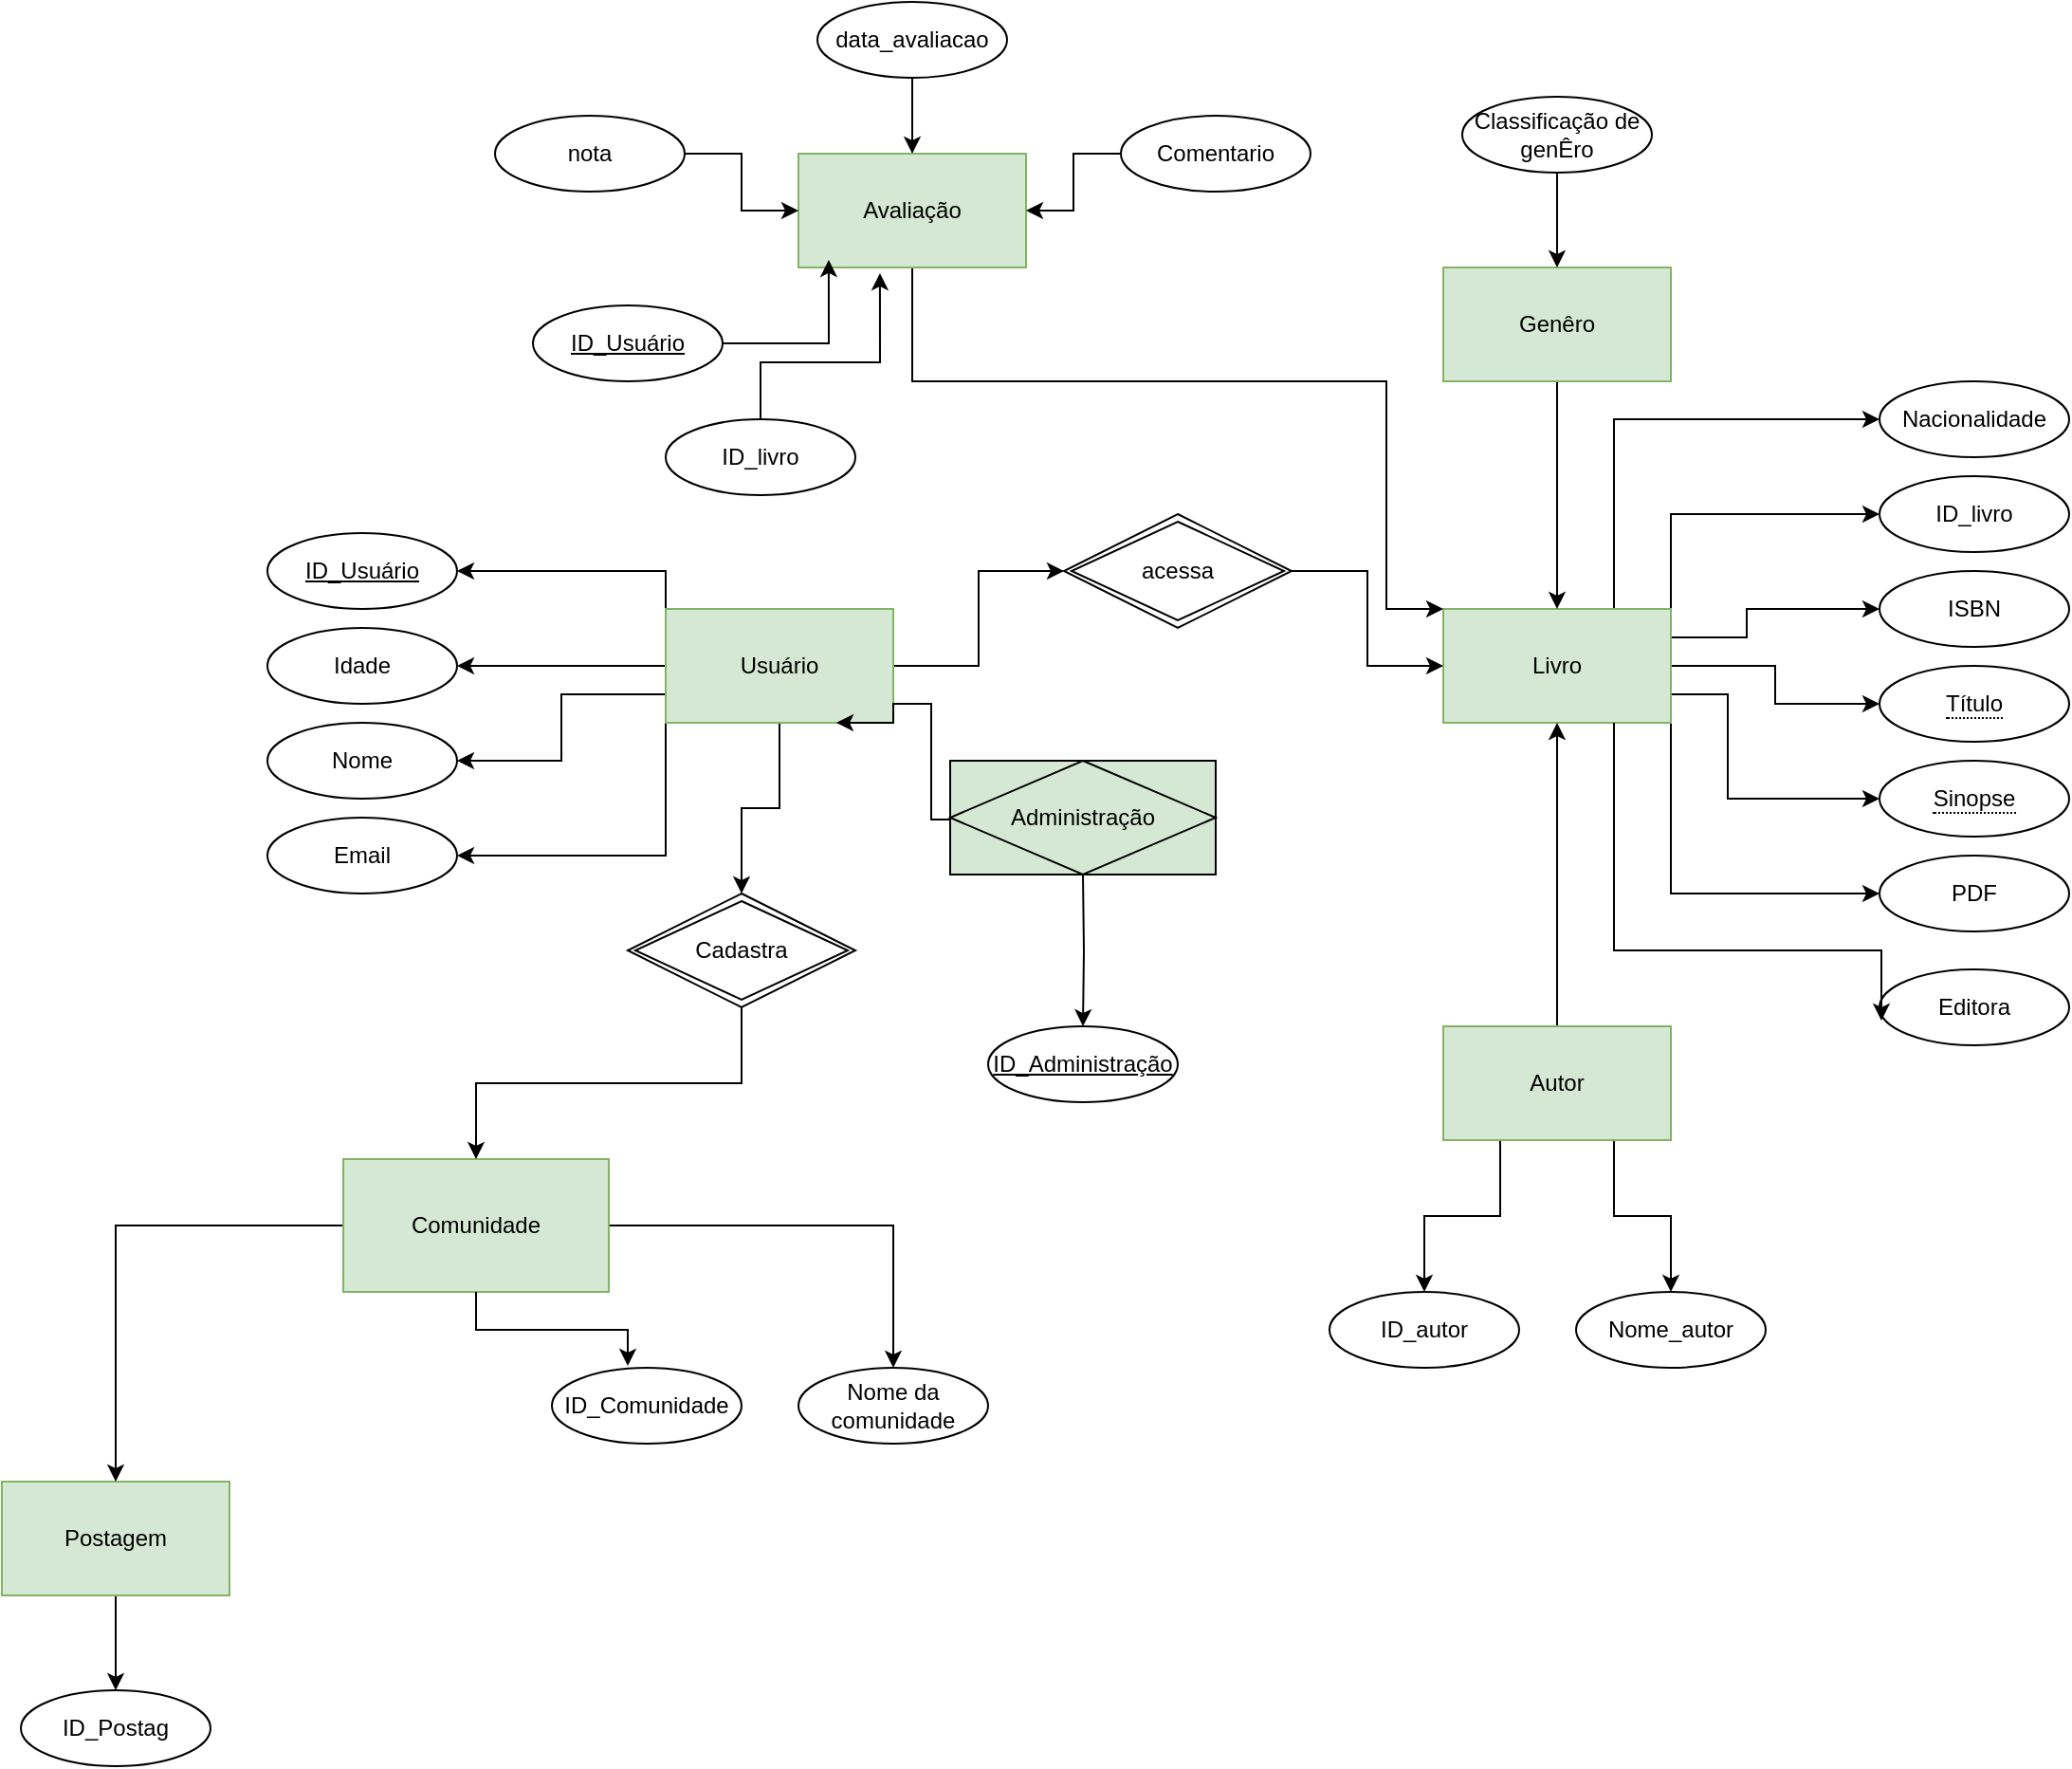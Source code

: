 <mxfile version="28.0.7">
  <diagram name="Página-1" id="8a9MDbCPGd2QX_-oFiBN">
    <mxGraphModel dx="2253" dy="1954" grid="1" gridSize="10" guides="1" tooltips="1" connect="1" arrows="1" fold="1" page="1" pageScale="1" pageWidth="827" pageHeight="1169" background="#FFFFFF" math="0" shadow="0">
      <root>
        <mxCell id="0" />
        <mxCell id="1" parent="0" />
        <mxCell id="McQdbodkJSRWktsnhfyt-24" value="ID_livro" style="ellipse;whiteSpace=wrap;html=1;align=center;" vertex="1" parent="1">
          <mxGeometry x="660" y="-30" width="100" height="40" as="geometry" />
        </mxCell>
        <mxCell id="McQdbodkJSRWktsnhfyt-25" value="&lt;span style=&quot;border-bottom: 1px dotted&quot;&gt;Sinopse&lt;/span&gt;" style="ellipse;whiteSpace=wrap;html=1;align=center;" vertex="1" parent="1">
          <mxGeometry x="660" y="120" width="100" height="40" as="geometry" />
        </mxCell>
        <mxCell id="McQdbodkJSRWktsnhfyt-26" value="PDF" style="ellipse;whiteSpace=wrap;html=1;align=center;" vertex="1" parent="1">
          <mxGeometry x="660" y="170" width="100" height="40" as="geometry" />
        </mxCell>
        <mxCell id="McQdbodkJSRWktsnhfyt-29" value="&lt;span style=&quot;border-bottom: 1px dotted&quot;&gt;Título&lt;/span&gt;" style="ellipse;whiteSpace=wrap;html=1;align=center;" vertex="1" parent="1">
          <mxGeometry x="660" y="70" width="100" height="40" as="geometry" />
        </mxCell>
        <mxCell id="McQdbodkJSRWktsnhfyt-30" value="Editora" style="ellipse;whiteSpace=wrap;html=1;align=center;" vertex="1" parent="1">
          <mxGeometry x="660" y="230" width="100" height="40" as="geometry" />
        </mxCell>
        <mxCell id="McQdbodkJSRWktsnhfyt-38" value="ISBN" style="ellipse;whiteSpace=wrap;html=1;align=center;" vertex="1" parent="1">
          <mxGeometry x="660" y="20" width="100" height="40" as="geometry" />
        </mxCell>
        <mxCell id="McQdbodkJSRWktsnhfyt-51" value="Nacionalidade" style="ellipse;whiteSpace=wrap;html=1;align=center;" vertex="1" parent="1">
          <mxGeometry x="660" y="-80" width="100" height="40" as="geometry" />
        </mxCell>
        <mxCell id="McQdbodkJSRWktsnhfyt-13" style="edgeStyle=orthogonalEdgeStyle;rounded=0;orthogonalLoop=1;jettySize=auto;html=1;" edge="1" parent="1" source="McQdbodkJSRWktsnhfyt-1" target="McQdbodkJSRWktsnhfyt-12">
          <mxGeometry relative="1" as="geometry" />
        </mxCell>
        <mxCell id="McQdbodkJSRWktsnhfyt-33" style="edgeStyle=orthogonalEdgeStyle;rounded=0;orthogonalLoop=1;jettySize=auto;html=1;exitX=0;exitY=0.75;exitDx=0;exitDy=0;entryX=1;entryY=0.5;entryDx=0;entryDy=0;" edge="1" parent="1" source="McQdbodkJSRWktsnhfyt-1" target="McQdbodkJSRWktsnhfyt-10">
          <mxGeometry relative="1" as="geometry" />
        </mxCell>
        <mxCell id="McQdbodkJSRWktsnhfyt-35" style="edgeStyle=orthogonalEdgeStyle;rounded=0;orthogonalLoop=1;jettySize=auto;html=1;exitX=0;exitY=1;exitDx=0;exitDy=0;entryX=1;entryY=0.5;entryDx=0;entryDy=0;" edge="1" parent="1" source="McQdbodkJSRWktsnhfyt-1" target="McQdbodkJSRWktsnhfyt-3">
          <mxGeometry relative="1" as="geometry" />
        </mxCell>
        <mxCell id="McQdbodkJSRWktsnhfyt-54" style="edgeStyle=orthogonalEdgeStyle;rounded=0;orthogonalLoop=1;jettySize=auto;html=1;exitX=0;exitY=0;exitDx=0;exitDy=0;entryX=1;entryY=0.5;entryDx=0;entryDy=0;" edge="1" parent="1" source="McQdbodkJSRWktsnhfyt-1" target="McQdbodkJSRWktsnhfyt-2">
          <mxGeometry relative="1" as="geometry" />
        </mxCell>
        <mxCell id="McQdbodkJSRWktsnhfyt-95" style="edgeStyle=orthogonalEdgeStyle;rounded=0;orthogonalLoop=1;jettySize=auto;html=1;exitX=0.5;exitY=1;exitDx=0;exitDy=0;" edge="1" parent="1" source="McQdbodkJSRWktsnhfyt-1" target="McQdbodkJSRWktsnhfyt-94">
          <mxGeometry relative="1" as="geometry" />
        </mxCell>
        <mxCell id="McQdbodkJSRWktsnhfyt-108" style="edgeStyle=orthogonalEdgeStyle;rounded=0;orthogonalLoop=1;jettySize=auto;html=1;entryX=0;entryY=0.5;entryDx=0;entryDy=0;" edge="1" parent="1" source="McQdbodkJSRWktsnhfyt-1" target="McQdbodkJSRWktsnhfyt-107">
          <mxGeometry relative="1" as="geometry" />
        </mxCell>
        <mxCell id="McQdbodkJSRWktsnhfyt-1" value="Usuário" style="whiteSpace=wrap;html=1;align=center;fillColor=#d5e8d4;strokeColor=#82b366;gradientColor=none;" vertex="1" parent="1">
          <mxGeometry x="20" y="40" width="120" height="60" as="geometry" />
        </mxCell>
        <mxCell id="McQdbodkJSRWktsnhfyt-2" value="ID_Usuário" style="ellipse;whiteSpace=wrap;html=1;align=center;fontStyle=4;" vertex="1" parent="1">
          <mxGeometry x="-190" width="100" height="40" as="geometry" />
        </mxCell>
        <mxCell id="McQdbodkJSRWktsnhfyt-3" value="Email" style="ellipse;whiteSpace=wrap;html=1;align=center;" vertex="1" parent="1">
          <mxGeometry x="-190" y="150" width="100" height="40" as="geometry" />
        </mxCell>
        <mxCell id="McQdbodkJSRWktsnhfyt-10" value="Nome" style="ellipse;whiteSpace=wrap;html=1;align=center;" vertex="1" parent="1">
          <mxGeometry x="-190" y="100" width="100" height="40" as="geometry" />
        </mxCell>
        <mxCell id="McQdbodkJSRWktsnhfyt-12" value="Idade" style="ellipse;whiteSpace=wrap;html=1;align=center;" vertex="1" parent="1">
          <mxGeometry x="-190" y="50" width="100" height="40" as="geometry" />
        </mxCell>
        <mxCell id="McQdbodkJSRWktsnhfyt-63" style="edgeStyle=orthogonalEdgeStyle;rounded=0;orthogonalLoop=1;jettySize=auto;html=1;exitX=0.75;exitY=0;exitDx=0;exitDy=0;entryX=0;entryY=0.5;entryDx=0;entryDy=0;" edge="1" parent="1" source="McQdbodkJSRWktsnhfyt-23" target="McQdbodkJSRWktsnhfyt-51">
          <mxGeometry relative="1" as="geometry" />
        </mxCell>
        <mxCell id="McQdbodkJSRWktsnhfyt-64" style="edgeStyle=orthogonalEdgeStyle;rounded=0;orthogonalLoop=1;jettySize=auto;html=1;exitX=1;exitY=0;exitDx=0;exitDy=0;entryX=0;entryY=0.5;entryDx=0;entryDy=0;" edge="1" parent="1" source="McQdbodkJSRWktsnhfyt-23" target="McQdbodkJSRWktsnhfyt-24">
          <mxGeometry relative="1" as="geometry" />
        </mxCell>
        <mxCell id="McQdbodkJSRWktsnhfyt-65" style="edgeStyle=orthogonalEdgeStyle;rounded=0;orthogonalLoop=1;jettySize=auto;html=1;exitX=1;exitY=0.25;exitDx=0;exitDy=0;" edge="1" parent="1" source="McQdbodkJSRWktsnhfyt-23" target="McQdbodkJSRWktsnhfyt-38">
          <mxGeometry relative="1" as="geometry">
            <Array as="points">
              <mxPoint x="590" y="55" />
              <mxPoint x="590" y="40" />
            </Array>
          </mxGeometry>
        </mxCell>
        <mxCell id="McQdbodkJSRWktsnhfyt-66" style="edgeStyle=orthogonalEdgeStyle;rounded=0;orthogonalLoop=1;jettySize=auto;html=1;" edge="1" parent="1" source="McQdbodkJSRWktsnhfyt-23" target="McQdbodkJSRWktsnhfyt-29">
          <mxGeometry relative="1" as="geometry" />
        </mxCell>
        <mxCell id="McQdbodkJSRWktsnhfyt-67" style="edgeStyle=orthogonalEdgeStyle;rounded=0;orthogonalLoop=1;jettySize=auto;html=1;exitX=1;exitY=0.75;exitDx=0;exitDy=0;entryX=0;entryY=0.5;entryDx=0;entryDy=0;" edge="1" parent="1" source="McQdbodkJSRWktsnhfyt-23" target="McQdbodkJSRWktsnhfyt-25">
          <mxGeometry relative="1" as="geometry">
            <Array as="points">
              <mxPoint x="580" y="85" />
              <mxPoint x="580" y="140" />
            </Array>
          </mxGeometry>
        </mxCell>
        <mxCell id="McQdbodkJSRWktsnhfyt-68" style="edgeStyle=orthogonalEdgeStyle;rounded=0;orthogonalLoop=1;jettySize=auto;html=1;exitX=1;exitY=1;exitDx=0;exitDy=0;entryX=0;entryY=0.5;entryDx=0;entryDy=0;" edge="1" parent="1" source="McQdbodkJSRWktsnhfyt-23" target="McQdbodkJSRWktsnhfyt-26">
          <mxGeometry relative="1" as="geometry" />
        </mxCell>
        <mxCell id="McQdbodkJSRWktsnhfyt-23" value="Livro" style="whiteSpace=wrap;html=1;align=center;fillColor=#d5e8d4;strokeColor=#82b366;gradientColor=none;" vertex="1" parent="1">
          <mxGeometry x="430" y="40" width="120" height="60" as="geometry" />
        </mxCell>
        <mxCell id="McQdbodkJSRWktsnhfyt-45" style="edgeStyle=orthogonalEdgeStyle;rounded=0;orthogonalLoop=1;jettySize=auto;html=1;entryDx=0;entryDy=0;" edge="1" parent="1" source="McQdbodkJSRWktsnhfyt-41" target="McQdbodkJSRWktsnhfyt-23">
          <mxGeometry relative="1" as="geometry" />
        </mxCell>
        <mxCell id="McQdbodkJSRWktsnhfyt-48" style="edgeStyle=orthogonalEdgeStyle;rounded=0;orthogonalLoop=1;jettySize=auto;html=1;exitX=0.25;exitY=1;exitDx=0;exitDy=0;entryX=0.5;entryY=0;entryDx=0;entryDy=0;" edge="1" parent="1" source="McQdbodkJSRWktsnhfyt-41" target="McQdbodkJSRWktsnhfyt-42">
          <mxGeometry relative="1" as="geometry" />
        </mxCell>
        <mxCell id="McQdbodkJSRWktsnhfyt-49" style="edgeStyle=orthogonalEdgeStyle;rounded=0;orthogonalLoop=1;jettySize=auto;html=1;exitX=0.75;exitY=1;exitDx=0;exitDy=0;entryX=0.5;entryY=0;entryDx=0;entryDy=0;" edge="1" parent="1" source="McQdbodkJSRWktsnhfyt-41" target="McQdbodkJSRWktsnhfyt-43">
          <mxGeometry relative="1" as="geometry" />
        </mxCell>
        <mxCell id="McQdbodkJSRWktsnhfyt-41" value="Autor" style="whiteSpace=wrap;html=1;align=center;fillColor=#d5e8d4;strokeColor=#82b366;gradientColor=none;" vertex="1" parent="1">
          <mxGeometry x="430" y="260" width="120" height="60" as="geometry" />
        </mxCell>
        <mxCell id="McQdbodkJSRWktsnhfyt-42" value="ID_autor" style="ellipse;whiteSpace=wrap;html=1;align=center;" vertex="1" parent="1">
          <mxGeometry x="370" y="400" width="100" height="40" as="geometry" />
        </mxCell>
        <mxCell id="McQdbodkJSRWktsnhfyt-43" value="Nome_autor" style="ellipse;whiteSpace=wrap;html=1;align=center;" vertex="1" parent="1">
          <mxGeometry x="500" y="400" width="100" height="40" as="geometry" />
        </mxCell>
        <mxCell id="McQdbodkJSRWktsnhfyt-58" style="edgeStyle=orthogonalEdgeStyle;rounded=0;orthogonalLoop=1;jettySize=auto;html=1;exitDx=0;exitDy=0;" edge="1" parent="1" source="McQdbodkJSRWktsnhfyt-56" target="McQdbodkJSRWktsnhfyt-23">
          <mxGeometry relative="1" as="geometry" />
        </mxCell>
        <mxCell id="McQdbodkJSRWktsnhfyt-56" value="Genêro" style="whiteSpace=wrap;html=1;align=center;fillColor=#d5e8d4;strokeColor=#82b366;gradientColor=none;" vertex="1" parent="1">
          <mxGeometry x="430" y="-140" width="120" height="60" as="geometry" />
        </mxCell>
        <mxCell id="McQdbodkJSRWktsnhfyt-117" style="edgeStyle=orthogonalEdgeStyle;rounded=0;orthogonalLoop=1;jettySize=auto;html=1;entryX=0.5;entryY=0;entryDx=0;entryDy=0;" edge="1" parent="1" source="McQdbodkJSRWktsnhfyt-57" target="McQdbodkJSRWktsnhfyt-56">
          <mxGeometry relative="1" as="geometry" />
        </mxCell>
        <mxCell id="McQdbodkJSRWktsnhfyt-57" value="Classificação de genÊro" style="ellipse;whiteSpace=wrap;html=1;align=center;" vertex="1" parent="1">
          <mxGeometry x="440" y="-230" width="100" height="40" as="geometry" />
        </mxCell>
        <mxCell id="McQdbodkJSRWktsnhfyt-115" style="edgeStyle=orthogonalEdgeStyle;rounded=0;orthogonalLoop=1;jettySize=auto;html=1;entryX=0;entryY=0;entryDx=0;entryDy=0;" edge="1" parent="1" source="McQdbodkJSRWktsnhfyt-60" target="McQdbodkJSRWktsnhfyt-23">
          <mxGeometry relative="1" as="geometry">
            <Array as="points">
              <mxPoint x="400" y="-80" />
              <mxPoint x="400" y="40" />
            </Array>
          </mxGeometry>
        </mxCell>
        <mxCell id="McQdbodkJSRWktsnhfyt-60" value="Avaliação" style="whiteSpace=wrap;html=1;align=center;fillColor=#d5e8d4;strokeColor=#82b366;gradientColor=none;" vertex="1" parent="1">
          <mxGeometry x="90" y="-200" width="120" height="60" as="geometry" />
        </mxCell>
        <mxCell id="McQdbodkJSRWktsnhfyt-79" style="edgeStyle=orthogonalEdgeStyle;rounded=0;orthogonalLoop=1;jettySize=auto;html=1;entryX=0;entryY=0.5;entryDx=0;entryDy=0;" edge="1" parent="1" source="McQdbodkJSRWktsnhfyt-61" target="McQdbodkJSRWktsnhfyt-60">
          <mxGeometry relative="1" as="geometry" />
        </mxCell>
        <mxCell id="McQdbodkJSRWktsnhfyt-61" value="nota" style="ellipse;whiteSpace=wrap;html=1;align=center;" vertex="1" parent="1">
          <mxGeometry x="-70" y="-220" width="100" height="40" as="geometry" />
        </mxCell>
        <mxCell id="McQdbodkJSRWktsnhfyt-69" style="edgeStyle=orthogonalEdgeStyle;rounded=0;orthogonalLoop=1;jettySize=auto;html=1;exitX=0.75;exitY=1;exitDx=0;exitDy=0;entryX=0.01;entryY=0.675;entryDx=0;entryDy=0;entryPerimeter=0;" edge="1" parent="1" source="McQdbodkJSRWktsnhfyt-23" target="McQdbodkJSRWktsnhfyt-30">
          <mxGeometry relative="1" as="geometry">
            <Array as="points">
              <mxPoint x="520" y="220" />
              <mxPoint x="661" y="220" />
            </Array>
          </mxGeometry>
        </mxCell>
        <mxCell id="McQdbodkJSRWktsnhfyt-76" style="edgeStyle=orthogonalEdgeStyle;rounded=0;orthogonalLoop=1;jettySize=auto;html=1;entryX=0.5;entryY=0;entryDx=0;entryDy=0;" edge="1" parent="1" source="McQdbodkJSRWktsnhfyt-70" target="McQdbodkJSRWktsnhfyt-60">
          <mxGeometry relative="1" as="geometry" />
        </mxCell>
        <mxCell id="McQdbodkJSRWktsnhfyt-70" value="data_avaliacao" style="ellipse;whiteSpace=wrap;html=1;align=center;" vertex="1" parent="1">
          <mxGeometry x="100" y="-280" width="100" height="40" as="geometry" />
        </mxCell>
        <mxCell id="McQdbodkJSRWktsnhfyt-77" style="edgeStyle=orthogonalEdgeStyle;rounded=0;orthogonalLoop=1;jettySize=auto;html=1;entryX=1;entryY=0.5;entryDx=0;entryDy=0;" edge="1" parent="1" source="McQdbodkJSRWktsnhfyt-71" target="McQdbodkJSRWktsnhfyt-60">
          <mxGeometry relative="1" as="geometry" />
        </mxCell>
        <mxCell id="McQdbodkJSRWktsnhfyt-71" value="Comentario" style="ellipse;whiteSpace=wrap;html=1;align=center;" vertex="1" parent="1">
          <mxGeometry x="260" y="-220" width="100" height="40" as="geometry" />
        </mxCell>
        <mxCell id="McQdbodkJSRWktsnhfyt-82" style="edgeStyle=orthogonalEdgeStyle;rounded=0;orthogonalLoop=1;jettySize=auto;html=1;entryX=0.75;entryY=1;entryDx=0;entryDy=0;" edge="1" parent="1" target="McQdbodkJSRWktsnhfyt-1">
          <mxGeometry relative="1" as="geometry">
            <mxPoint x="180" y="150" as="sourcePoint" />
            <Array as="points">
              <mxPoint x="180" y="151" />
              <mxPoint x="160" y="151" />
              <mxPoint x="160" y="90" />
              <mxPoint x="140" y="90" />
              <mxPoint x="140" y="100" />
            </Array>
          </mxGeometry>
        </mxCell>
        <mxCell id="McQdbodkJSRWktsnhfyt-84" style="edgeStyle=orthogonalEdgeStyle;rounded=0;orthogonalLoop=1;jettySize=auto;html=1;" edge="1" parent="1" target="McQdbodkJSRWktsnhfyt-83">
          <mxGeometry relative="1" as="geometry">
            <mxPoint x="240" y="180" as="sourcePoint" />
          </mxGeometry>
        </mxCell>
        <mxCell id="McQdbodkJSRWktsnhfyt-81" style="edgeStyle=orthogonalEdgeStyle;rounded=0;orthogonalLoop=1;jettySize=auto;html=1;exitX=0.5;exitY=0;exitDx=0;exitDy=0;" edge="1" parent="1">
          <mxGeometry relative="1" as="geometry">
            <mxPoint x="240" y="180" as="sourcePoint" />
            <mxPoint x="240" y="180" as="targetPoint" />
          </mxGeometry>
        </mxCell>
        <mxCell id="McQdbodkJSRWktsnhfyt-83" value="ID_Administração" style="ellipse;whiteSpace=wrap;html=1;align=center;fontStyle=4;" vertex="1" parent="1">
          <mxGeometry x="190" y="260" width="100" height="40" as="geometry" />
        </mxCell>
        <mxCell id="McQdbodkJSRWktsnhfyt-85" value="Administração" style="shape=associativeEntity;whiteSpace=wrap;html=1;align=center;fillColor=#D5E8D4;" vertex="1" parent="1">
          <mxGeometry x="170" y="120" width="140" height="60" as="geometry" />
        </mxCell>
        <mxCell id="McQdbodkJSRWktsnhfyt-93" style="edgeStyle=orthogonalEdgeStyle;rounded=0;orthogonalLoop=1;jettySize=auto;html=1;entryX=0.5;entryY=0;entryDx=0;entryDy=0;" edge="1" parent="1" source="McQdbodkJSRWktsnhfyt-86" target="McQdbodkJSRWktsnhfyt-88">
          <mxGeometry relative="1" as="geometry" />
        </mxCell>
        <mxCell id="McQdbodkJSRWktsnhfyt-86" value="P&lt;span style=&quot;background-color: transparent; color: light-dark(rgb(0, 0, 0), rgb(255, 255, 255));&quot;&gt;ostagem&lt;/span&gt;" style="whiteSpace=wrap;html=1;align=center;fillColor=#d5e8d4;strokeColor=#82b366;gradientColor=none;" vertex="1" parent="1">
          <mxGeometry x="-330" y="500" width="120" height="60" as="geometry" />
        </mxCell>
        <mxCell id="McQdbodkJSRWktsnhfyt-88" value="ID_Postag" style="ellipse;whiteSpace=wrap;html=1;align=center;" vertex="1" parent="1">
          <mxGeometry x="-320" y="610" width="100" height="40" as="geometry" />
        </mxCell>
        <mxCell id="McQdbodkJSRWktsnhfyt-98" style="edgeStyle=orthogonalEdgeStyle;rounded=0;orthogonalLoop=1;jettySize=auto;html=1;" edge="1" parent="1" source="McQdbodkJSRWktsnhfyt-89" target="McQdbodkJSRWktsnhfyt-97">
          <mxGeometry relative="1" as="geometry" />
        </mxCell>
        <mxCell id="McQdbodkJSRWktsnhfyt-100" style="edgeStyle=orthogonalEdgeStyle;rounded=0;orthogonalLoop=1;jettySize=auto;html=1;entryX=0.5;entryY=0;entryDx=0;entryDy=0;" edge="1" parent="1" source="McQdbodkJSRWktsnhfyt-89" target="McQdbodkJSRWktsnhfyt-86">
          <mxGeometry relative="1" as="geometry" />
        </mxCell>
        <mxCell id="McQdbodkJSRWktsnhfyt-89" value="Comunidade" style="whiteSpace=wrap;html=1;align=center;fillColor=#d5e8d4;strokeColor=#82b366;gradientColor=none;" vertex="1" parent="1">
          <mxGeometry x="-150" y="330" width="140" height="70" as="geometry" />
        </mxCell>
        <mxCell id="McQdbodkJSRWktsnhfyt-90" value="ID_Comunidade" style="ellipse;whiteSpace=wrap;html=1;align=center;" vertex="1" parent="1">
          <mxGeometry x="-40" y="440" width="100" height="40" as="geometry" />
        </mxCell>
        <mxCell id="McQdbodkJSRWktsnhfyt-91" style="edgeStyle=orthogonalEdgeStyle;rounded=0;orthogonalLoop=1;jettySize=auto;html=1;entryX=0.4;entryY=-0.025;entryDx=0;entryDy=0;entryPerimeter=0;" edge="1" parent="1" source="McQdbodkJSRWktsnhfyt-89" target="McQdbodkJSRWktsnhfyt-90">
          <mxGeometry relative="1" as="geometry" />
        </mxCell>
        <mxCell id="McQdbodkJSRWktsnhfyt-96" style="edgeStyle=orthogonalEdgeStyle;rounded=0;orthogonalLoop=1;jettySize=auto;html=1;exitX=0.5;exitY=1;exitDx=0;exitDy=0;" edge="1" parent="1" source="McQdbodkJSRWktsnhfyt-94" target="McQdbodkJSRWktsnhfyt-89">
          <mxGeometry relative="1" as="geometry" />
        </mxCell>
        <mxCell id="McQdbodkJSRWktsnhfyt-94" value="Cadastra" style="shape=rhombus;double=1;perimeter=rhombusPerimeter;whiteSpace=wrap;html=1;align=center;" vertex="1" parent="1">
          <mxGeometry y="190" width="120" height="60" as="geometry" />
        </mxCell>
        <mxCell id="McQdbodkJSRWktsnhfyt-97" value="Nome da comunidade" style="ellipse;whiteSpace=wrap;html=1;align=center;" vertex="1" parent="1">
          <mxGeometry x="90" y="440" width="100" height="40" as="geometry" />
        </mxCell>
        <mxCell id="McQdbodkJSRWktsnhfyt-109" style="edgeStyle=orthogonalEdgeStyle;rounded=0;orthogonalLoop=1;jettySize=auto;html=1;" edge="1" parent="1" source="McQdbodkJSRWktsnhfyt-107" target="McQdbodkJSRWktsnhfyt-23">
          <mxGeometry relative="1" as="geometry" />
        </mxCell>
        <mxCell id="McQdbodkJSRWktsnhfyt-107" value="acessa" style="shape=rhombus;double=1;perimeter=rhombusPerimeter;whiteSpace=wrap;html=1;align=center;" vertex="1" parent="1">
          <mxGeometry x="230" y="-10" width="120" height="60" as="geometry" />
        </mxCell>
        <mxCell id="McQdbodkJSRWktsnhfyt-118" value="ID_Usuário" style="ellipse;whiteSpace=wrap;html=1;align=center;fontStyle=4;" vertex="1" parent="1">
          <mxGeometry x="-50" y="-120" width="100" height="40" as="geometry" />
        </mxCell>
        <mxCell id="McQdbodkJSRWktsnhfyt-119" style="edgeStyle=orthogonalEdgeStyle;rounded=0;orthogonalLoop=1;jettySize=auto;html=1;entryX=0.133;entryY=0.933;entryDx=0;entryDy=0;entryPerimeter=0;" edge="1" parent="1" source="McQdbodkJSRWktsnhfyt-118" target="McQdbodkJSRWktsnhfyt-60">
          <mxGeometry relative="1" as="geometry" />
        </mxCell>
        <mxCell id="McQdbodkJSRWktsnhfyt-121" value="ID_livro" style="ellipse;whiteSpace=wrap;html=1;align=center;" vertex="1" parent="1">
          <mxGeometry x="20" y="-60" width="100" height="40" as="geometry" />
        </mxCell>
        <mxCell id="McQdbodkJSRWktsnhfyt-122" style="edgeStyle=orthogonalEdgeStyle;rounded=0;orthogonalLoop=1;jettySize=auto;html=1;entryX=0.358;entryY=1.05;entryDx=0;entryDy=0;entryPerimeter=0;" edge="1" parent="1" source="McQdbodkJSRWktsnhfyt-121" target="McQdbodkJSRWktsnhfyt-60">
          <mxGeometry relative="1" as="geometry">
            <Array as="points">
              <mxPoint x="70" y="-90" />
              <mxPoint x="133" y="-90" />
            </Array>
          </mxGeometry>
        </mxCell>
      </root>
    </mxGraphModel>
  </diagram>
</mxfile>
